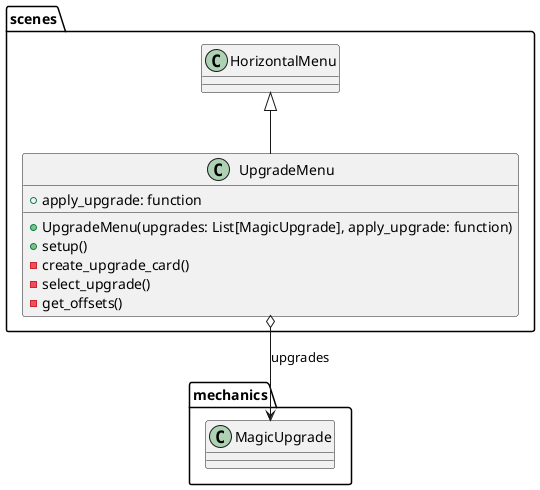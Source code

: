@startuml upgrade_menu

class scenes.UpgradeMenu extends scenes.HorizontalMenu {
	+ apply_upgrade: function

	+ UpgradeMenu(upgrades: List[MagicUpgrade], apply_upgrade: function)
	+ setup()
	- create_upgrade_card()
	- select_upgrade()
	- get_offsets()
}

scenes.UpgradeMenu o--> mechanics.MagicUpgrade : upgrades

@enduml
